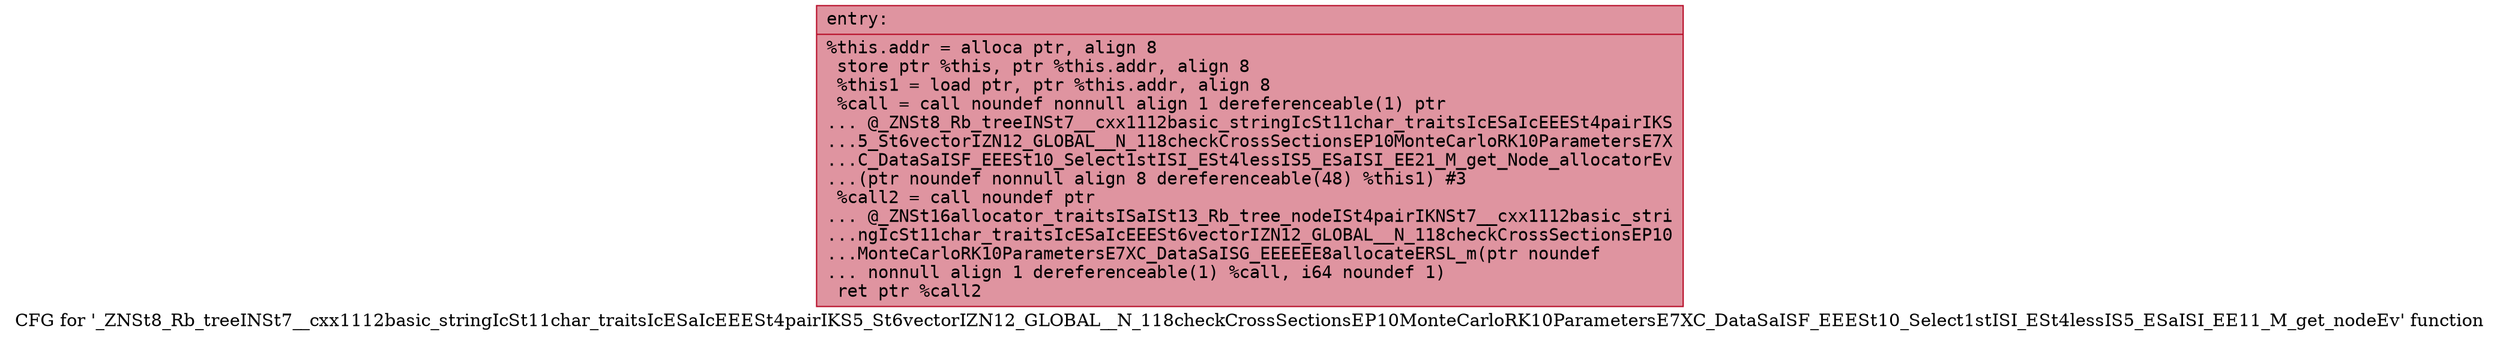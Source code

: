 digraph "CFG for '_ZNSt8_Rb_treeINSt7__cxx1112basic_stringIcSt11char_traitsIcESaIcEEESt4pairIKS5_St6vectorIZN12_GLOBAL__N_118checkCrossSectionsEP10MonteCarloRK10ParametersE7XC_DataSaISF_EEESt10_Select1stISI_ESt4lessIS5_ESaISI_EE11_M_get_nodeEv' function" {
	label="CFG for '_ZNSt8_Rb_treeINSt7__cxx1112basic_stringIcSt11char_traitsIcESaIcEEESt4pairIKS5_St6vectorIZN12_GLOBAL__N_118checkCrossSectionsEP10MonteCarloRK10ParametersE7XC_DataSaISF_EEESt10_Select1stISI_ESt4lessIS5_ESaISI_EE11_M_get_nodeEv' function";

	Node0x55dab493a880 [shape=record,color="#b70d28ff", style=filled, fillcolor="#b70d2870" fontname="Courier",label="{entry:\l|  %this.addr = alloca ptr, align 8\l  store ptr %this, ptr %this.addr, align 8\l  %this1 = load ptr, ptr %this.addr, align 8\l  %call = call noundef nonnull align 1 dereferenceable(1) ptr\l... @_ZNSt8_Rb_treeINSt7__cxx1112basic_stringIcSt11char_traitsIcESaIcEEESt4pairIKS\l...5_St6vectorIZN12_GLOBAL__N_118checkCrossSectionsEP10MonteCarloRK10ParametersE7X\l...C_DataSaISF_EEESt10_Select1stISI_ESt4lessIS5_ESaISI_EE21_M_get_Node_allocatorEv\l...(ptr noundef nonnull align 8 dereferenceable(48) %this1) #3\l  %call2 = call noundef ptr\l... @_ZNSt16allocator_traitsISaISt13_Rb_tree_nodeISt4pairIKNSt7__cxx1112basic_stri\l...ngIcSt11char_traitsIcESaIcEEESt6vectorIZN12_GLOBAL__N_118checkCrossSectionsEP10\l...MonteCarloRK10ParametersE7XC_DataSaISG_EEEEEE8allocateERSL_m(ptr noundef\l... nonnull align 1 dereferenceable(1) %call, i64 noundef 1)\l  ret ptr %call2\l}"];
}

